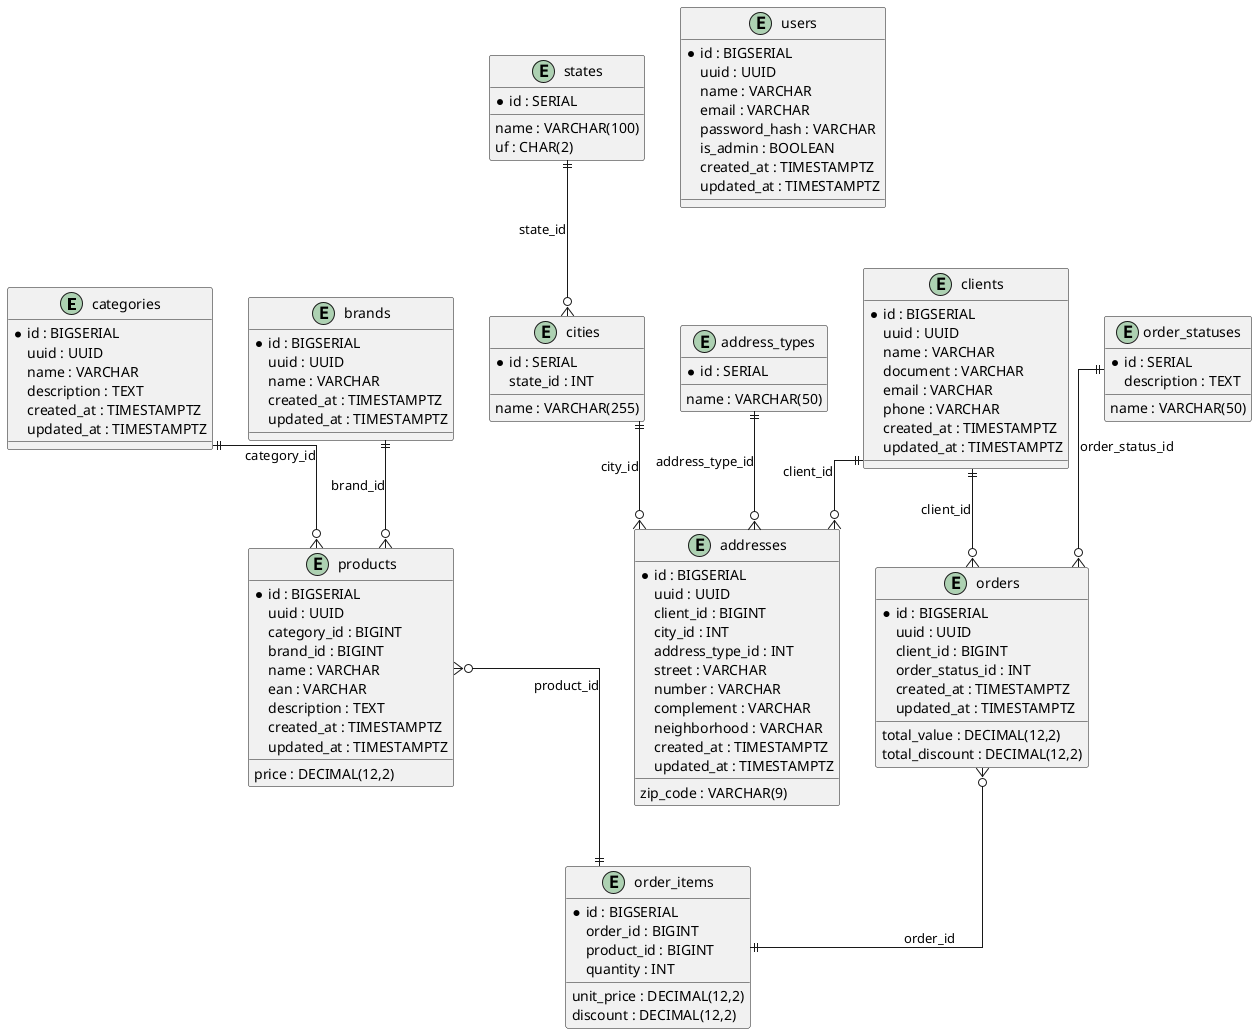 @startuml schema-highly-normalized
skinparam linetype ortho

' -- Core Product Tables --
entity categories {
  * id : BIGSERIAL
  uuid : UUID
  name : VARCHAR
  description : TEXT
  created_at : TIMESTAMPTZ
  updated_at : TIMESTAMPTZ
}

entity brands {
  * id : BIGSERIAL
  uuid : UUID
  name : VARCHAR
  created_at : TIMESTAMPTZ
  updated_at : TIMESTAMPTZ
}

entity products {
  * id : BIGSERIAL
  uuid : UUID
  category_id : BIGINT
  brand_id : BIGINT
  name : VARCHAR
  ean : VARCHAR
  price : DECIMAL(12,2)
  description : TEXT
  created_at : TIMESTAMPTZ
  updated_at : TIMESTAMPTZ
}

' -- Core Client & Address Tables --
entity clients {
  * id : BIGSERIAL
  uuid : UUID
  name : VARCHAR
  document : VARCHAR
  email : VARCHAR
  phone : VARCHAR
  created_at : TIMESTAMPTZ
  updated_at : TIMESTAMPTZ
}

entity addresses {
  * id : BIGSERIAL
  uuid : UUID
  client_id : BIGINT
  city_id : INT
  address_type_id : INT
  street : VARCHAR
  number : VARCHAR
  complement : VARCHAR
  neighborhood : VARCHAR
  zip_code : VARCHAR(9)
  created_at : TIMESTAMPTZ
  updated_at : TIMESTAMPTZ
}

' -- Core Order Tables --
entity orders {
  * id : BIGSERIAL
  uuid : UUID
  client_id : BIGINT
  order_status_id : INT
  total_value : DECIMAL(12,2)
  total_discount : DECIMAL(12,2)
  created_at : TIMESTAMPTZ
  updated_at : TIMESTAMPTZ
}

entity order_items {
  * id : BIGSERIAL
  order_id : BIGINT
  product_id : BIGINT
  quantity : INT
  unit_price : DECIMAL(12,2)
  discount : DECIMAL(12,2)
}

' -- Lookup Tables --
entity states {
  * id : SERIAL
  name : VARCHAR(100)
  uf : CHAR(2)
}

entity cities {
  * id : SERIAL
  state_id : INT
  name : VARCHAR(255)
}

entity address_types {
  * id : SERIAL
  name : VARCHAR(50)
}

entity order_statuses {
  * id : SERIAL
  name : VARCHAR(50)
  description : TEXT
}

' -- Auth Table --
entity users {
  * id : BIGSERIAL
  uuid : UUID
  name : VARCHAR
  email : VARCHAR
  password_hash : VARCHAR
  is_admin : BOOLEAN
  created_at : TIMESTAMPTZ
  updated_at : TIMESTAMPTZ
}

' -- Relationships --
categories ||--o{ products : "category_id"
brands ||--o{ products : "brand_id"
clients ||--o{ addresses : "client_id"
clients ||--o{ orders : "client_id"
states ||--o{ cities : "state_id"
cities ||--o{ addresses : "city_id"
address_types ||--o{ addresses : "address_type_id"
order_statuses ||--o{ orders : "order_status_id"
orders }o--|| order_items : "order_id"
products }o--|| order_items : "product_id"

@enduml